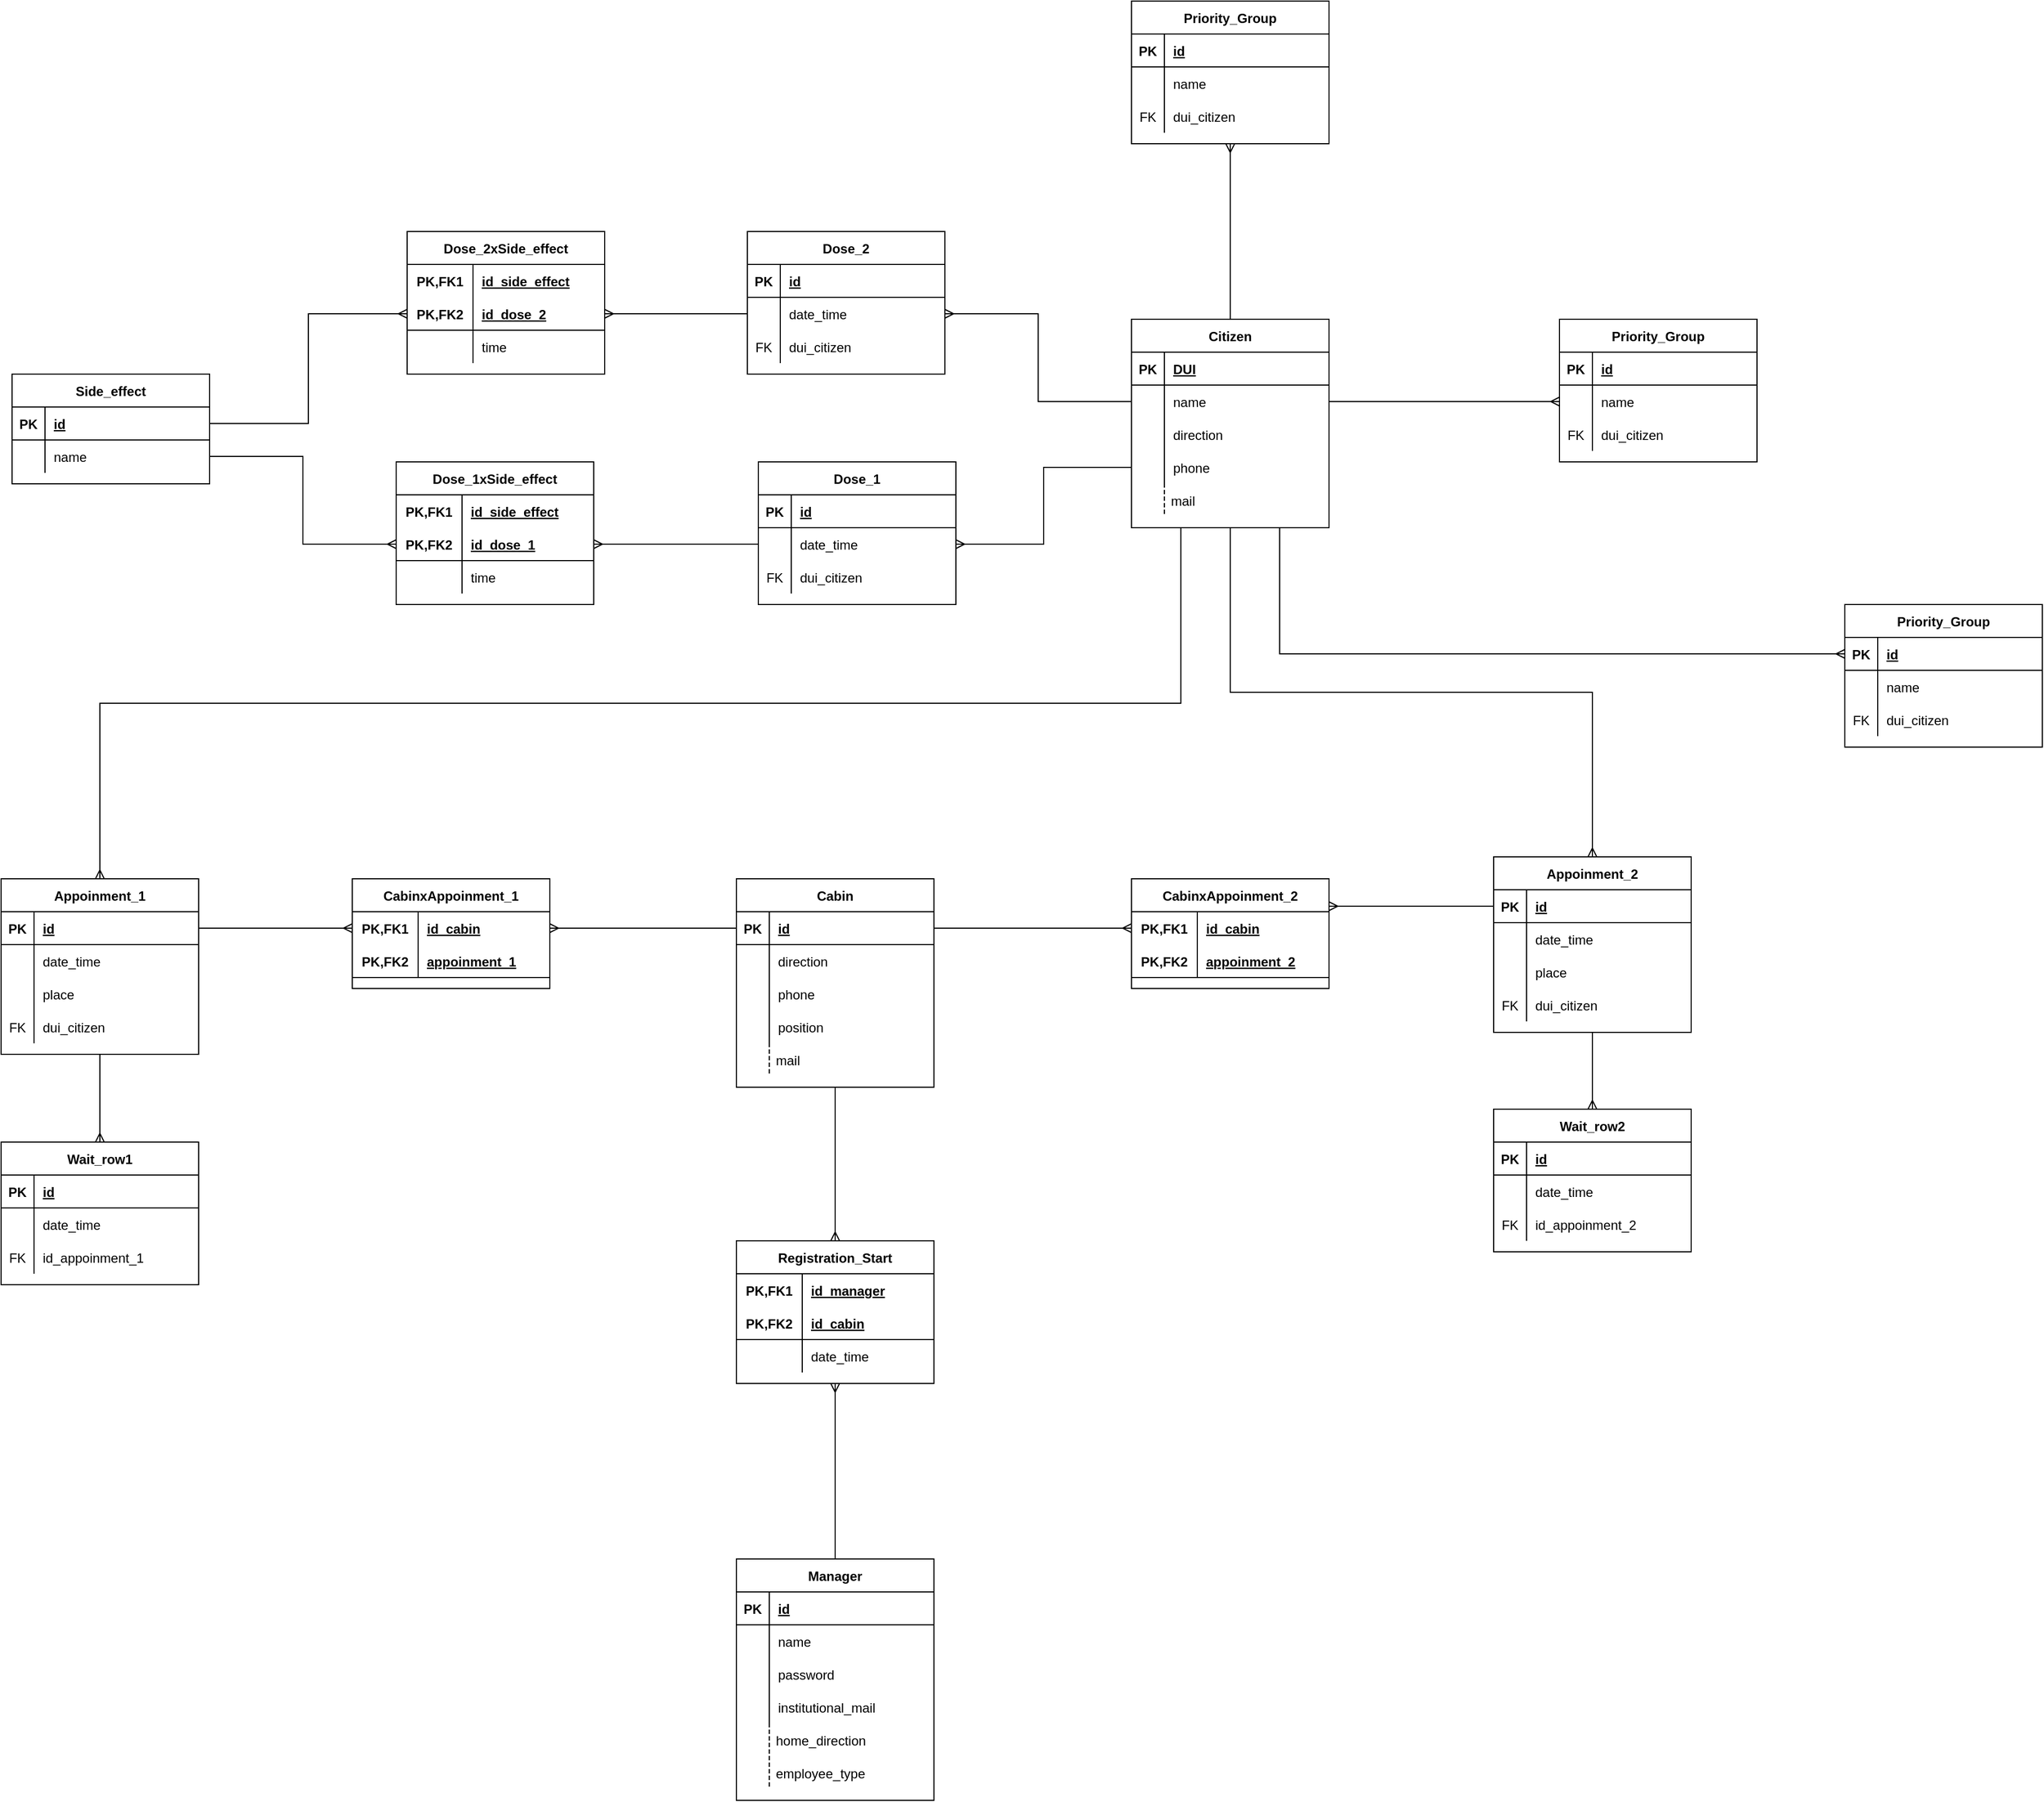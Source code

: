 <mxfile version="14.8.0" type="device"><diagram id="3pabJ1pRPnlIU_r6SZdf" name="Page-1"><mxGraphModel dx="2120" dy="1291" grid="1" gridSize="10" guides="1" tooltips="1" connect="1" arrows="1" fold="1" page="1" pageScale="1" pageWidth="827" pageHeight="1169" math="0" shadow="0"><root><mxCell id="0"/><mxCell id="1" parent="0"/><mxCell id="BIeWQVkrTKliWkTy2tS4-1" value="Manager" style="shape=table;startSize=30;container=1;collapsible=1;childLayout=tableLayout;fixedRows=1;rowLines=0;fontStyle=1;align=center;resizeLast=1;" vertex="1" parent="1"><mxGeometry x="1150" y="1640" width="180" height="220" as="geometry"><mxRectangle x="300" y="190" width="80" height="30" as="alternateBounds"/></mxGeometry></mxCell><mxCell id="BIeWQVkrTKliWkTy2tS4-2" value="" style="shape=partialRectangle;collapsible=0;dropTarget=0;pointerEvents=0;fillColor=none;top=0;left=0;bottom=1;right=0;points=[[0,0.5],[1,0.5]];portConstraint=eastwest;" vertex="1" parent="BIeWQVkrTKliWkTy2tS4-1"><mxGeometry y="30" width="180" height="30" as="geometry"/></mxCell><mxCell id="BIeWQVkrTKliWkTy2tS4-3" value="PK" style="shape=partialRectangle;connectable=0;fillColor=none;top=0;left=0;bottom=0;right=0;fontStyle=1;overflow=hidden;" vertex="1" parent="BIeWQVkrTKliWkTy2tS4-2"><mxGeometry width="30" height="30" as="geometry"/></mxCell><mxCell id="BIeWQVkrTKliWkTy2tS4-4" value="id" style="shape=partialRectangle;connectable=0;fillColor=none;top=0;left=0;bottom=0;right=0;align=left;spacingLeft=6;fontStyle=5;overflow=hidden;" vertex="1" parent="BIeWQVkrTKliWkTy2tS4-2"><mxGeometry x="30" width="150" height="30" as="geometry"/></mxCell><mxCell id="BIeWQVkrTKliWkTy2tS4-5" value="" style="shape=partialRectangle;collapsible=0;dropTarget=0;pointerEvents=0;fillColor=none;top=0;left=0;bottom=0;right=0;points=[[0,0.5],[1,0.5]];portConstraint=eastwest;" vertex="1" parent="BIeWQVkrTKliWkTy2tS4-1"><mxGeometry y="60" width="180" height="30" as="geometry"/></mxCell><mxCell id="BIeWQVkrTKliWkTy2tS4-6" value="" style="shape=partialRectangle;connectable=0;fillColor=none;top=0;left=0;bottom=0;right=0;editable=1;overflow=hidden;" vertex="1" parent="BIeWQVkrTKliWkTy2tS4-5"><mxGeometry width="30" height="30" as="geometry"/></mxCell><mxCell id="BIeWQVkrTKliWkTy2tS4-7" value="name" style="shape=partialRectangle;connectable=0;fillColor=none;top=0;left=0;bottom=0;right=0;align=left;spacingLeft=6;overflow=hidden;" vertex="1" parent="BIeWQVkrTKliWkTy2tS4-5"><mxGeometry x="30" width="150" height="30" as="geometry"/></mxCell><mxCell id="BIeWQVkrTKliWkTy2tS4-8" value="" style="shape=partialRectangle;collapsible=0;dropTarget=0;pointerEvents=0;fillColor=none;top=0;left=0;bottom=0;right=0;points=[[0,0.5],[1,0.5]];portConstraint=eastwest;" vertex="1" parent="BIeWQVkrTKliWkTy2tS4-1"><mxGeometry y="90" width="180" height="30" as="geometry"/></mxCell><mxCell id="BIeWQVkrTKliWkTy2tS4-9" value="" style="shape=partialRectangle;connectable=0;fillColor=none;top=0;left=0;bottom=0;right=0;editable=1;overflow=hidden;" vertex="1" parent="BIeWQVkrTKliWkTy2tS4-8"><mxGeometry width="30" height="30" as="geometry"/></mxCell><mxCell id="BIeWQVkrTKliWkTy2tS4-10" value="password" style="shape=partialRectangle;connectable=0;fillColor=none;top=0;left=0;bottom=0;right=0;align=left;spacingLeft=6;overflow=hidden;" vertex="1" parent="BIeWQVkrTKliWkTy2tS4-8"><mxGeometry x="30" width="150" height="30" as="geometry"/></mxCell><mxCell id="BIeWQVkrTKliWkTy2tS4-11" value="" style="shape=partialRectangle;collapsible=0;dropTarget=0;pointerEvents=0;fillColor=none;top=0;left=0;bottom=0;right=0;points=[[0,0.5],[1,0.5]];portConstraint=eastwest;" vertex="1" parent="BIeWQVkrTKliWkTy2tS4-1"><mxGeometry y="120" width="180" height="30" as="geometry"/></mxCell><mxCell id="BIeWQVkrTKliWkTy2tS4-12" value="" style="shape=partialRectangle;connectable=0;fillColor=none;top=0;left=0;bottom=0;right=0;editable=1;overflow=hidden;" vertex="1" parent="BIeWQVkrTKliWkTy2tS4-11"><mxGeometry width="30" height="30" as="geometry"/></mxCell><mxCell id="BIeWQVkrTKliWkTy2tS4-13" value="institutional_mail" style="shape=partialRectangle;connectable=0;fillColor=none;top=0;left=0;bottom=0;right=0;align=left;spacingLeft=6;overflow=hidden;" vertex="1" parent="BIeWQVkrTKliWkTy2tS4-11"><mxGeometry x="30" width="150" height="30" as="geometry"/></mxCell><mxCell id="BIeWQVkrTKliWkTy2tS4-14" value="home_direction" style="shape=partialRectangle;fillColor=none;align=left;verticalAlign=middle;strokeColor=none;spacingLeft=34;rotatable=0;points=[[0,0.5],[1,0.5]];portConstraint=eastwest;dropTarget=0;" vertex="1" parent="1"><mxGeometry x="1150" y="1790" width="180" height="30" as="geometry"/></mxCell><mxCell id="BIeWQVkrTKliWkTy2tS4-15" value="" style="shape=partialRectangle;top=0;left=0;bottom=0;fillColor=none;stokeWidth=1;dashed=1;align=left;verticalAlign=middle;spacingLeft=4;spacingRight=4;overflow=hidden;rotatable=0;points=[];portConstraint=eastwest;part=1;" vertex="1" connectable="0" parent="BIeWQVkrTKliWkTy2tS4-14"><mxGeometry width="30" height="30" as="geometry"/></mxCell><mxCell id="BIeWQVkrTKliWkTy2tS4-16" value="employee_type" style="shape=partialRectangle;fillColor=none;align=left;verticalAlign=middle;strokeColor=none;spacingLeft=34;rotatable=0;points=[[0,0.5],[1,0.5]];portConstraint=eastwest;dropTarget=0;" vertex="1" parent="1"><mxGeometry x="1150" y="1820" width="180" height="30" as="geometry"/></mxCell><mxCell id="BIeWQVkrTKliWkTy2tS4-17" value="" style="shape=partialRectangle;top=0;left=0;bottom=0;fillColor=none;stokeWidth=1;dashed=1;align=left;verticalAlign=middle;spacingLeft=4;spacingRight=4;overflow=hidden;rotatable=0;points=[];portConstraint=eastwest;part=1;" vertex="1" connectable="0" parent="BIeWQVkrTKliWkTy2tS4-16"><mxGeometry width="30" height="30" as="geometry"/></mxCell><mxCell id="BIeWQVkrTKliWkTy2tS4-18" style="edgeStyle=orthogonalEdgeStyle;rounded=0;orthogonalLoop=1;jettySize=auto;html=1;exitX=0.5;exitY=1;exitDx=0;exitDy=0;entryX=0.5;entryY=0;entryDx=0;entryDy=0;endArrow=none;endFill=0;startArrow=ERmany;startFill=0;" edge="1" parent="1" source="BIeWQVkrTKliWkTy2tS4-19" target="BIeWQVkrTKliWkTy2tS4-1"><mxGeometry relative="1" as="geometry"/></mxCell><mxCell id="BIeWQVkrTKliWkTy2tS4-19" value="Registration_Start" style="shape=table;startSize=30;container=1;collapsible=1;childLayout=tableLayout;fixedRows=1;rowLines=0;fontStyle=1;align=center;resizeLast=1;" vertex="1" parent="1"><mxGeometry x="1150" y="1350" width="180" height="130" as="geometry"/></mxCell><mxCell id="BIeWQVkrTKliWkTy2tS4-20" value="" style="shape=partialRectangle;collapsible=0;dropTarget=0;pointerEvents=0;fillColor=none;top=0;left=0;bottom=0;right=0;points=[[0,0.5],[1,0.5]];portConstraint=eastwest;" vertex="1" parent="BIeWQVkrTKliWkTy2tS4-19"><mxGeometry y="30" width="180" height="30" as="geometry"/></mxCell><mxCell id="BIeWQVkrTKliWkTy2tS4-21" value="PK,FK1" style="shape=partialRectangle;connectable=0;fillColor=none;top=0;left=0;bottom=0;right=0;fontStyle=1;overflow=hidden;" vertex="1" parent="BIeWQVkrTKliWkTy2tS4-20"><mxGeometry width="60" height="30" as="geometry"/></mxCell><mxCell id="BIeWQVkrTKliWkTy2tS4-22" value="id_manager" style="shape=partialRectangle;connectable=0;fillColor=none;top=0;left=0;bottom=0;right=0;align=left;spacingLeft=6;fontStyle=5;overflow=hidden;" vertex="1" parent="BIeWQVkrTKliWkTy2tS4-20"><mxGeometry x="60" width="120" height="30" as="geometry"/></mxCell><mxCell id="BIeWQVkrTKliWkTy2tS4-23" value="" style="shape=partialRectangle;collapsible=0;dropTarget=0;pointerEvents=0;fillColor=none;top=0;left=0;bottom=1;right=0;points=[[0,0.5],[1,0.5]];portConstraint=eastwest;" vertex="1" parent="BIeWQVkrTKliWkTy2tS4-19"><mxGeometry y="60" width="180" height="30" as="geometry"/></mxCell><mxCell id="BIeWQVkrTKliWkTy2tS4-24" value="PK,FK2" style="shape=partialRectangle;connectable=0;fillColor=none;top=0;left=0;bottom=0;right=0;fontStyle=1;overflow=hidden;" vertex="1" parent="BIeWQVkrTKliWkTy2tS4-23"><mxGeometry width="60" height="30" as="geometry"/></mxCell><mxCell id="BIeWQVkrTKliWkTy2tS4-25" value="id_cabin" style="shape=partialRectangle;connectable=0;fillColor=none;top=0;left=0;bottom=0;right=0;align=left;spacingLeft=6;fontStyle=5;overflow=hidden;" vertex="1" parent="BIeWQVkrTKliWkTy2tS4-23"><mxGeometry x="60" width="120" height="30" as="geometry"/></mxCell><mxCell id="BIeWQVkrTKliWkTy2tS4-26" value="" style="shape=partialRectangle;collapsible=0;dropTarget=0;pointerEvents=0;fillColor=none;top=0;left=0;bottom=0;right=0;points=[[0,0.5],[1,0.5]];portConstraint=eastwest;" vertex="1" parent="BIeWQVkrTKliWkTy2tS4-19"><mxGeometry y="90" width="180" height="30" as="geometry"/></mxCell><mxCell id="BIeWQVkrTKliWkTy2tS4-27" value="" style="shape=partialRectangle;connectable=0;fillColor=none;top=0;left=0;bottom=0;right=0;editable=1;overflow=hidden;" vertex="1" parent="BIeWQVkrTKliWkTy2tS4-26"><mxGeometry width="60" height="30" as="geometry"/></mxCell><mxCell id="BIeWQVkrTKliWkTy2tS4-28" value="date_time" style="shape=partialRectangle;connectable=0;fillColor=none;top=0;left=0;bottom=0;right=0;align=left;spacingLeft=6;overflow=hidden;" vertex="1" parent="BIeWQVkrTKliWkTy2tS4-26"><mxGeometry x="60" width="120" height="30" as="geometry"/></mxCell><mxCell id="BIeWQVkrTKliWkTy2tS4-29" style="edgeStyle=orthogonalEdgeStyle;rounded=0;orthogonalLoop=1;jettySize=auto;html=1;exitX=0.5;exitY=1;exitDx=0;exitDy=0;entryX=0.5;entryY=0;entryDx=0;entryDy=0;startArrow=none;startFill=0;endArrow=ERmany;endFill=0;" edge="1" parent="1" source="BIeWQVkrTKliWkTy2tS4-30" target="BIeWQVkrTKliWkTy2tS4-19"><mxGeometry relative="1" as="geometry"/></mxCell><mxCell id="BIeWQVkrTKliWkTy2tS4-30" value="Cabin" style="shape=table;startSize=30;container=1;collapsible=1;childLayout=tableLayout;fixedRows=1;rowLines=0;fontStyle=1;align=center;resizeLast=1;" vertex="1" parent="1"><mxGeometry x="1150" y="1020" width="180" height="190" as="geometry"><mxRectangle x="300" y="190" width="80" height="30" as="alternateBounds"/></mxGeometry></mxCell><mxCell id="BIeWQVkrTKliWkTy2tS4-31" value="" style="shape=partialRectangle;collapsible=0;dropTarget=0;pointerEvents=0;fillColor=none;top=0;left=0;bottom=1;right=0;points=[[0,0.5],[1,0.5]];portConstraint=eastwest;" vertex="1" parent="BIeWQVkrTKliWkTy2tS4-30"><mxGeometry y="30" width="180" height="30" as="geometry"/></mxCell><mxCell id="BIeWQVkrTKliWkTy2tS4-32" value="PK" style="shape=partialRectangle;connectable=0;fillColor=none;top=0;left=0;bottom=0;right=0;fontStyle=1;overflow=hidden;" vertex="1" parent="BIeWQVkrTKliWkTy2tS4-31"><mxGeometry width="30" height="30" as="geometry"/></mxCell><mxCell id="BIeWQVkrTKliWkTy2tS4-33" value="id" style="shape=partialRectangle;connectable=0;fillColor=none;top=0;left=0;bottom=0;right=0;align=left;spacingLeft=6;fontStyle=5;overflow=hidden;" vertex="1" parent="BIeWQVkrTKliWkTy2tS4-31"><mxGeometry x="30" width="150" height="30" as="geometry"/></mxCell><mxCell id="BIeWQVkrTKliWkTy2tS4-34" value="" style="shape=partialRectangle;collapsible=0;dropTarget=0;pointerEvents=0;fillColor=none;top=0;left=0;bottom=0;right=0;points=[[0,0.5],[1,0.5]];portConstraint=eastwest;" vertex="1" parent="BIeWQVkrTKliWkTy2tS4-30"><mxGeometry y="60" width="180" height="30" as="geometry"/></mxCell><mxCell id="BIeWQVkrTKliWkTy2tS4-35" value="" style="shape=partialRectangle;connectable=0;fillColor=none;top=0;left=0;bottom=0;right=0;editable=1;overflow=hidden;" vertex="1" parent="BIeWQVkrTKliWkTy2tS4-34"><mxGeometry width="30" height="30" as="geometry"/></mxCell><mxCell id="BIeWQVkrTKliWkTy2tS4-36" value="direction" style="shape=partialRectangle;connectable=0;fillColor=none;top=0;left=0;bottom=0;right=0;align=left;spacingLeft=6;overflow=hidden;" vertex="1" parent="BIeWQVkrTKliWkTy2tS4-34"><mxGeometry x="30" width="150" height="30" as="geometry"/></mxCell><mxCell id="BIeWQVkrTKliWkTy2tS4-37" value="" style="shape=partialRectangle;collapsible=0;dropTarget=0;pointerEvents=0;fillColor=none;top=0;left=0;bottom=0;right=0;points=[[0,0.5],[1,0.5]];portConstraint=eastwest;" vertex="1" parent="BIeWQVkrTKliWkTy2tS4-30"><mxGeometry y="90" width="180" height="30" as="geometry"/></mxCell><mxCell id="BIeWQVkrTKliWkTy2tS4-38" value="" style="shape=partialRectangle;connectable=0;fillColor=none;top=0;left=0;bottom=0;right=0;editable=1;overflow=hidden;" vertex="1" parent="BIeWQVkrTKliWkTy2tS4-37"><mxGeometry width="30" height="30" as="geometry"/></mxCell><mxCell id="BIeWQVkrTKliWkTy2tS4-39" value="phone" style="shape=partialRectangle;connectable=0;fillColor=none;top=0;left=0;bottom=0;right=0;align=left;spacingLeft=6;overflow=hidden;" vertex="1" parent="BIeWQVkrTKliWkTy2tS4-37"><mxGeometry x="30" width="150" height="30" as="geometry"/></mxCell><mxCell id="BIeWQVkrTKliWkTy2tS4-40" value="" style="shape=partialRectangle;collapsible=0;dropTarget=0;pointerEvents=0;fillColor=none;top=0;left=0;bottom=0;right=0;points=[[0,0.5],[1,0.5]];portConstraint=eastwest;" vertex="1" parent="BIeWQVkrTKliWkTy2tS4-30"><mxGeometry y="120" width="180" height="30" as="geometry"/></mxCell><mxCell id="BIeWQVkrTKliWkTy2tS4-41" value="" style="shape=partialRectangle;connectable=0;fillColor=none;top=0;left=0;bottom=0;right=0;editable=1;overflow=hidden;" vertex="1" parent="BIeWQVkrTKliWkTy2tS4-40"><mxGeometry width="30" height="30" as="geometry"/></mxCell><mxCell id="BIeWQVkrTKliWkTy2tS4-42" value="position" style="shape=partialRectangle;connectable=0;fillColor=none;top=0;left=0;bottom=0;right=0;align=left;spacingLeft=6;overflow=hidden;" vertex="1" parent="BIeWQVkrTKliWkTy2tS4-40"><mxGeometry x="30" width="150" height="30" as="geometry"/></mxCell><mxCell id="BIeWQVkrTKliWkTy2tS4-43" value="mail" style="shape=partialRectangle;fillColor=none;align=left;verticalAlign=middle;strokeColor=none;spacingLeft=34;rotatable=0;points=[[0,0.5],[1,0.5]];portConstraint=eastwest;dropTarget=0;" vertex="1" parent="1"><mxGeometry x="1150" y="1170" width="180" height="30" as="geometry"/></mxCell><mxCell id="BIeWQVkrTKliWkTy2tS4-44" value="" style="shape=partialRectangle;top=0;left=0;bottom=0;fillColor=none;stokeWidth=1;dashed=1;align=left;verticalAlign=middle;spacingLeft=4;spacingRight=4;overflow=hidden;rotatable=0;points=[];portConstraint=eastwest;part=1;" vertex="1" connectable="0" parent="BIeWQVkrTKliWkTy2tS4-43"><mxGeometry width="30" height="30" as="geometry"/></mxCell><mxCell id="BIeWQVkrTKliWkTy2tS4-45" value="CabinxAppoinment_1" style="shape=table;startSize=30;container=1;collapsible=1;childLayout=tableLayout;fixedRows=1;rowLines=0;fontStyle=1;align=center;resizeLast=1;" vertex="1" parent="1"><mxGeometry x="800" y="1020" width="180" height="100" as="geometry"/></mxCell><mxCell id="BIeWQVkrTKliWkTy2tS4-46" value="" style="shape=partialRectangle;collapsible=0;dropTarget=0;pointerEvents=0;fillColor=none;top=0;left=0;bottom=0;right=0;points=[[0,0.5],[1,0.5]];portConstraint=eastwest;" vertex="1" parent="BIeWQVkrTKliWkTy2tS4-45"><mxGeometry y="30" width="180" height="30" as="geometry"/></mxCell><mxCell id="BIeWQVkrTKliWkTy2tS4-47" value="PK,FK1" style="shape=partialRectangle;connectable=0;fillColor=none;top=0;left=0;bottom=0;right=0;fontStyle=1;overflow=hidden;" vertex="1" parent="BIeWQVkrTKliWkTy2tS4-46"><mxGeometry width="60" height="30" as="geometry"/></mxCell><mxCell id="BIeWQVkrTKliWkTy2tS4-48" value="id_cabin" style="shape=partialRectangle;connectable=0;fillColor=none;top=0;left=0;bottom=0;right=0;align=left;spacingLeft=6;fontStyle=5;overflow=hidden;" vertex="1" parent="BIeWQVkrTKliWkTy2tS4-46"><mxGeometry x="60" width="120" height="30" as="geometry"/></mxCell><mxCell id="BIeWQVkrTKliWkTy2tS4-49" value="" style="shape=partialRectangle;collapsible=0;dropTarget=0;pointerEvents=0;fillColor=none;top=0;left=0;bottom=1;right=0;points=[[0,0.5],[1,0.5]];portConstraint=eastwest;" vertex="1" parent="BIeWQVkrTKliWkTy2tS4-45"><mxGeometry y="60" width="180" height="30" as="geometry"/></mxCell><mxCell id="BIeWQVkrTKliWkTy2tS4-50" value="PK,FK2" style="shape=partialRectangle;connectable=0;fillColor=none;top=0;left=0;bottom=0;right=0;fontStyle=1;overflow=hidden;" vertex="1" parent="BIeWQVkrTKliWkTy2tS4-49"><mxGeometry width="60" height="30" as="geometry"/></mxCell><mxCell id="BIeWQVkrTKliWkTy2tS4-51" value="appoinment_1" style="shape=partialRectangle;connectable=0;fillColor=none;top=0;left=0;bottom=0;right=0;align=left;spacingLeft=6;fontStyle=5;overflow=hidden;" vertex="1" parent="BIeWQVkrTKliWkTy2tS4-49"><mxGeometry x="60" width="120" height="30" as="geometry"/></mxCell><mxCell id="BIeWQVkrTKliWkTy2tS4-52" style="edgeStyle=orthogonalEdgeStyle;rounded=0;orthogonalLoop=1;jettySize=auto;html=1;exitX=1;exitY=0.5;exitDx=0;exitDy=0;entryX=0;entryY=0.5;entryDx=0;entryDy=0;startArrow=ERmany;startFill=0;endArrow=none;endFill=0;" edge="1" parent="1" source="BIeWQVkrTKliWkTy2tS4-46" target="BIeWQVkrTKliWkTy2tS4-31"><mxGeometry relative="1" as="geometry"/></mxCell><mxCell id="BIeWQVkrTKliWkTy2tS4-53" style="edgeStyle=orthogonalEdgeStyle;rounded=0;orthogonalLoop=1;jettySize=auto;html=1;exitX=1;exitY=0.25;exitDx=0;exitDy=0;entryX=0;entryY=0.5;entryDx=0;entryDy=0;startArrow=ERmany;startFill=0;endArrow=none;endFill=0;" edge="1" parent="1" source="BIeWQVkrTKliWkTy2tS4-54" target="BIeWQVkrTKliWkTy2tS4-106"><mxGeometry relative="1" as="geometry"/></mxCell><mxCell id="BIeWQVkrTKliWkTy2tS4-54" value="CabinxAppoinment_2" style="shape=table;startSize=30;container=1;collapsible=1;childLayout=tableLayout;fixedRows=1;rowLines=0;fontStyle=1;align=center;resizeLast=1;" vertex="1" parent="1"><mxGeometry x="1510" y="1020" width="180" height="100" as="geometry"/></mxCell><mxCell id="BIeWQVkrTKliWkTy2tS4-55" value="" style="shape=partialRectangle;collapsible=0;dropTarget=0;pointerEvents=0;fillColor=none;top=0;left=0;bottom=0;right=0;points=[[0,0.5],[1,0.5]];portConstraint=eastwest;" vertex="1" parent="BIeWQVkrTKliWkTy2tS4-54"><mxGeometry y="30" width="180" height="30" as="geometry"/></mxCell><mxCell id="BIeWQVkrTKliWkTy2tS4-56" value="PK,FK1" style="shape=partialRectangle;connectable=0;fillColor=none;top=0;left=0;bottom=0;right=0;fontStyle=1;overflow=hidden;" vertex="1" parent="BIeWQVkrTKliWkTy2tS4-55"><mxGeometry width="60" height="30" as="geometry"/></mxCell><mxCell id="BIeWQVkrTKliWkTy2tS4-57" value="id_cabin" style="shape=partialRectangle;connectable=0;fillColor=none;top=0;left=0;bottom=0;right=0;align=left;spacingLeft=6;fontStyle=5;overflow=hidden;" vertex="1" parent="BIeWQVkrTKliWkTy2tS4-55"><mxGeometry x="60" width="120" height="30" as="geometry"/></mxCell><mxCell id="BIeWQVkrTKliWkTy2tS4-58" value="" style="shape=partialRectangle;collapsible=0;dropTarget=0;pointerEvents=0;fillColor=none;top=0;left=0;bottom=1;right=0;points=[[0,0.5],[1,0.5]];portConstraint=eastwest;" vertex="1" parent="BIeWQVkrTKliWkTy2tS4-54"><mxGeometry y="60" width="180" height="30" as="geometry"/></mxCell><mxCell id="BIeWQVkrTKliWkTy2tS4-59" value="PK,FK2" style="shape=partialRectangle;connectable=0;fillColor=none;top=0;left=0;bottom=0;right=0;fontStyle=1;overflow=hidden;" vertex="1" parent="BIeWQVkrTKliWkTy2tS4-58"><mxGeometry width="60" height="30" as="geometry"/></mxCell><mxCell id="BIeWQVkrTKliWkTy2tS4-60" value="appoinment_2" style="shape=partialRectangle;connectable=0;fillColor=none;top=0;left=0;bottom=0;right=0;align=left;spacingLeft=6;fontStyle=5;overflow=hidden;" vertex="1" parent="BIeWQVkrTKliWkTy2tS4-58"><mxGeometry x="60" width="120" height="30" as="geometry"/></mxCell><mxCell id="BIeWQVkrTKliWkTy2tS4-61" style="edgeStyle=orthogonalEdgeStyle;rounded=0;orthogonalLoop=1;jettySize=auto;html=1;exitX=1;exitY=0.5;exitDx=0;exitDy=0;entryX=0;entryY=0.5;entryDx=0;entryDy=0;startArrow=none;startFill=0;endArrow=ERmany;endFill=0;" edge="1" parent="1" source="BIeWQVkrTKliWkTy2tS4-31" target="BIeWQVkrTKliWkTy2tS4-55"><mxGeometry relative="1" as="geometry"/></mxCell><mxCell id="BIeWQVkrTKliWkTy2tS4-62" style="edgeStyle=orthogonalEdgeStyle;rounded=0;orthogonalLoop=1;jettySize=auto;html=1;exitX=0.5;exitY=0;exitDx=0;exitDy=0;entryX=0.25;entryY=1;entryDx=0;entryDy=0;startArrow=ERmany;startFill=0;endArrow=none;endFill=0;" edge="1" parent="1" source="BIeWQVkrTKliWkTy2tS4-64" target="BIeWQVkrTKliWkTy2tS4-87"><mxGeometry relative="1" as="geometry"/></mxCell><mxCell id="BIeWQVkrTKliWkTy2tS4-63" style="edgeStyle=orthogonalEdgeStyle;rounded=0;orthogonalLoop=1;jettySize=auto;html=1;exitX=0.5;exitY=1;exitDx=0;exitDy=0;entryX=0.5;entryY=0;entryDx=0;entryDy=0;startArrow=none;startFill=0;endArrow=ERmany;endFill=0;" edge="1" parent="1" source="BIeWQVkrTKliWkTy2tS4-64" target="BIeWQVkrTKliWkTy2tS4-77"><mxGeometry relative="1" as="geometry"/></mxCell><mxCell id="BIeWQVkrTKliWkTy2tS4-64" value="Appoinment_1" style="shape=table;startSize=30;container=1;collapsible=1;childLayout=tableLayout;fixedRows=1;rowLines=0;fontStyle=1;align=center;resizeLast=1;" vertex="1" parent="1"><mxGeometry x="480" y="1020" width="180" height="160" as="geometry"/></mxCell><mxCell id="BIeWQVkrTKliWkTy2tS4-65" value="" style="shape=partialRectangle;collapsible=0;dropTarget=0;pointerEvents=0;fillColor=none;top=0;left=0;bottom=1;right=0;points=[[0,0.5],[1,0.5]];portConstraint=eastwest;" vertex="1" parent="BIeWQVkrTKliWkTy2tS4-64"><mxGeometry y="30" width="180" height="30" as="geometry"/></mxCell><mxCell id="BIeWQVkrTKliWkTy2tS4-66" value="PK" style="shape=partialRectangle;connectable=0;fillColor=none;top=0;left=0;bottom=0;right=0;fontStyle=1;overflow=hidden;" vertex="1" parent="BIeWQVkrTKliWkTy2tS4-65"><mxGeometry width="30" height="30" as="geometry"/></mxCell><mxCell id="BIeWQVkrTKliWkTy2tS4-67" value="id" style="shape=partialRectangle;connectable=0;fillColor=none;top=0;left=0;bottom=0;right=0;align=left;spacingLeft=6;fontStyle=5;overflow=hidden;" vertex="1" parent="BIeWQVkrTKliWkTy2tS4-65"><mxGeometry x="30" width="150" height="30" as="geometry"/></mxCell><mxCell id="BIeWQVkrTKliWkTy2tS4-68" value="" style="shape=partialRectangle;collapsible=0;dropTarget=0;pointerEvents=0;fillColor=none;top=0;left=0;bottom=0;right=0;points=[[0,0.5],[1,0.5]];portConstraint=eastwest;" vertex="1" parent="BIeWQVkrTKliWkTy2tS4-64"><mxGeometry y="60" width="180" height="30" as="geometry"/></mxCell><mxCell id="BIeWQVkrTKliWkTy2tS4-69" value="" style="shape=partialRectangle;connectable=0;fillColor=none;top=0;left=0;bottom=0;right=0;editable=1;overflow=hidden;" vertex="1" parent="BIeWQVkrTKliWkTy2tS4-68"><mxGeometry width="30" height="30" as="geometry"/></mxCell><mxCell id="BIeWQVkrTKliWkTy2tS4-70" value="date_time" style="shape=partialRectangle;connectable=0;fillColor=none;top=0;left=0;bottom=0;right=0;align=left;spacingLeft=6;overflow=hidden;" vertex="1" parent="BIeWQVkrTKliWkTy2tS4-68"><mxGeometry x="30" width="150" height="30" as="geometry"/></mxCell><mxCell id="BIeWQVkrTKliWkTy2tS4-71" value="" style="shape=partialRectangle;collapsible=0;dropTarget=0;pointerEvents=0;fillColor=none;top=0;left=0;bottom=0;right=0;points=[[0,0.5],[1,0.5]];portConstraint=eastwest;" vertex="1" parent="BIeWQVkrTKliWkTy2tS4-64"><mxGeometry y="90" width="180" height="30" as="geometry"/></mxCell><mxCell id="BIeWQVkrTKliWkTy2tS4-72" value="" style="shape=partialRectangle;connectable=0;fillColor=none;top=0;left=0;bottom=0;right=0;editable=1;overflow=hidden;" vertex="1" parent="BIeWQVkrTKliWkTy2tS4-71"><mxGeometry width="30" height="30" as="geometry"/></mxCell><mxCell id="BIeWQVkrTKliWkTy2tS4-73" value="place" style="shape=partialRectangle;connectable=0;fillColor=none;top=0;left=0;bottom=0;right=0;align=left;spacingLeft=6;overflow=hidden;" vertex="1" parent="BIeWQVkrTKliWkTy2tS4-71"><mxGeometry x="30" width="150" height="30" as="geometry"/></mxCell><mxCell id="BIeWQVkrTKliWkTy2tS4-74" value="" style="shape=partialRectangle;collapsible=0;dropTarget=0;pointerEvents=0;fillColor=none;top=0;left=0;bottom=0;right=0;points=[[0,0.5],[1,0.5]];portConstraint=eastwest;" vertex="1" parent="BIeWQVkrTKliWkTy2tS4-64"><mxGeometry y="120" width="180" height="30" as="geometry"/></mxCell><mxCell id="BIeWQVkrTKliWkTy2tS4-75" value="FK" style="shape=partialRectangle;connectable=0;fillColor=none;top=0;left=0;bottom=0;right=0;editable=1;overflow=hidden;" vertex="1" parent="BIeWQVkrTKliWkTy2tS4-74"><mxGeometry width="30" height="30" as="geometry"/></mxCell><mxCell id="BIeWQVkrTKliWkTy2tS4-76" value="dui_citizen" style="shape=partialRectangle;connectable=0;fillColor=none;top=0;left=0;bottom=0;right=0;align=left;spacingLeft=6;overflow=hidden;" vertex="1" parent="BIeWQVkrTKliWkTy2tS4-74"><mxGeometry x="30" width="150" height="30" as="geometry"/></mxCell><mxCell id="BIeWQVkrTKliWkTy2tS4-77" value="Wait_row1" style="shape=table;startSize=30;container=1;collapsible=1;childLayout=tableLayout;fixedRows=1;rowLines=0;fontStyle=1;align=center;resizeLast=1;" vertex="1" parent="1"><mxGeometry x="480" y="1260" width="180" height="130" as="geometry"/></mxCell><mxCell id="BIeWQVkrTKliWkTy2tS4-78" value="" style="shape=partialRectangle;collapsible=0;dropTarget=0;pointerEvents=0;fillColor=none;top=0;left=0;bottom=1;right=0;points=[[0,0.5],[1,0.5]];portConstraint=eastwest;" vertex="1" parent="BIeWQVkrTKliWkTy2tS4-77"><mxGeometry y="30" width="180" height="30" as="geometry"/></mxCell><mxCell id="BIeWQVkrTKliWkTy2tS4-79" value="PK" style="shape=partialRectangle;connectable=0;fillColor=none;top=0;left=0;bottom=0;right=0;fontStyle=1;overflow=hidden;" vertex="1" parent="BIeWQVkrTKliWkTy2tS4-78"><mxGeometry width="30" height="30" as="geometry"/></mxCell><mxCell id="BIeWQVkrTKliWkTy2tS4-80" value="id" style="shape=partialRectangle;connectable=0;fillColor=none;top=0;left=0;bottom=0;right=0;align=left;spacingLeft=6;fontStyle=5;overflow=hidden;" vertex="1" parent="BIeWQVkrTKliWkTy2tS4-78"><mxGeometry x="30" width="150" height="30" as="geometry"/></mxCell><mxCell id="BIeWQVkrTKliWkTy2tS4-81" value="" style="shape=partialRectangle;collapsible=0;dropTarget=0;pointerEvents=0;fillColor=none;top=0;left=0;bottom=0;right=0;points=[[0,0.5],[1,0.5]];portConstraint=eastwest;" vertex="1" parent="BIeWQVkrTKliWkTy2tS4-77"><mxGeometry y="60" width="180" height="30" as="geometry"/></mxCell><mxCell id="BIeWQVkrTKliWkTy2tS4-82" value="" style="shape=partialRectangle;connectable=0;fillColor=none;top=0;left=0;bottom=0;right=0;editable=1;overflow=hidden;" vertex="1" parent="BIeWQVkrTKliWkTy2tS4-81"><mxGeometry width="30" height="30" as="geometry"/></mxCell><mxCell id="BIeWQVkrTKliWkTy2tS4-83" value="date_time" style="shape=partialRectangle;connectable=0;fillColor=none;top=0;left=0;bottom=0;right=0;align=left;spacingLeft=6;overflow=hidden;" vertex="1" parent="BIeWQVkrTKliWkTy2tS4-81"><mxGeometry x="30" width="150" height="30" as="geometry"/></mxCell><mxCell id="BIeWQVkrTKliWkTy2tS4-84" value="" style="shape=partialRectangle;collapsible=0;dropTarget=0;pointerEvents=0;fillColor=none;top=0;left=0;bottom=0;right=0;points=[[0,0.5],[1,0.5]];portConstraint=eastwest;" vertex="1" parent="BIeWQVkrTKliWkTy2tS4-77"><mxGeometry y="90" width="180" height="30" as="geometry"/></mxCell><mxCell id="BIeWQVkrTKliWkTy2tS4-85" value="FK" style="shape=partialRectangle;connectable=0;fillColor=none;top=0;left=0;bottom=0;right=0;editable=1;overflow=hidden;" vertex="1" parent="BIeWQVkrTKliWkTy2tS4-84"><mxGeometry width="30" height="30" as="geometry"/></mxCell><mxCell id="BIeWQVkrTKliWkTy2tS4-86" value="id_appoinment_1" style="shape=partialRectangle;connectable=0;fillColor=none;top=0;left=0;bottom=0;right=0;align=left;spacingLeft=6;overflow=hidden;" vertex="1" parent="BIeWQVkrTKliWkTy2tS4-84"><mxGeometry x="30" width="150" height="30" as="geometry"/></mxCell><mxCell id="BIeWQVkrTKliWkTy2tS4-87" value="Citizen" style="shape=table;startSize=30;container=1;collapsible=1;childLayout=tableLayout;fixedRows=1;rowLines=0;fontStyle=1;align=center;resizeLast=1;" vertex="1" parent="1"><mxGeometry x="1510" y="510" width="180" height="190" as="geometry"/></mxCell><mxCell id="BIeWQVkrTKliWkTy2tS4-88" value="" style="shape=partialRectangle;collapsible=0;dropTarget=0;pointerEvents=0;fillColor=none;top=0;left=0;bottom=1;right=0;points=[[0,0.5],[1,0.5]];portConstraint=eastwest;" vertex="1" parent="BIeWQVkrTKliWkTy2tS4-87"><mxGeometry y="30" width="180" height="30" as="geometry"/></mxCell><mxCell id="BIeWQVkrTKliWkTy2tS4-89" value="PK" style="shape=partialRectangle;connectable=0;fillColor=none;top=0;left=0;bottom=0;right=0;fontStyle=1;overflow=hidden;" vertex="1" parent="BIeWQVkrTKliWkTy2tS4-88"><mxGeometry width="30" height="30" as="geometry"/></mxCell><mxCell id="BIeWQVkrTKliWkTy2tS4-90" value="DUI" style="shape=partialRectangle;connectable=0;fillColor=none;top=0;left=0;bottom=0;right=0;align=left;spacingLeft=6;fontStyle=5;overflow=hidden;" vertex="1" parent="BIeWQVkrTKliWkTy2tS4-88"><mxGeometry x="30" width="150" height="30" as="geometry"/></mxCell><mxCell id="BIeWQVkrTKliWkTy2tS4-91" value="" style="shape=partialRectangle;collapsible=0;dropTarget=0;pointerEvents=0;fillColor=none;top=0;left=0;bottom=0;right=0;points=[[0,0.5],[1,0.5]];portConstraint=eastwest;" vertex="1" parent="BIeWQVkrTKliWkTy2tS4-87"><mxGeometry y="60" width="180" height="30" as="geometry"/></mxCell><mxCell id="BIeWQVkrTKliWkTy2tS4-92" value="" style="shape=partialRectangle;connectable=0;fillColor=none;top=0;left=0;bottom=0;right=0;editable=1;overflow=hidden;" vertex="1" parent="BIeWQVkrTKliWkTy2tS4-91"><mxGeometry width="30" height="30" as="geometry"/></mxCell><mxCell id="BIeWQVkrTKliWkTy2tS4-93" value="name" style="shape=partialRectangle;connectable=0;fillColor=none;top=0;left=0;bottom=0;right=0;align=left;spacingLeft=6;overflow=hidden;" vertex="1" parent="BIeWQVkrTKliWkTy2tS4-91"><mxGeometry x="30" width="150" height="30" as="geometry"/></mxCell><mxCell id="BIeWQVkrTKliWkTy2tS4-94" value="" style="shape=partialRectangle;collapsible=0;dropTarget=0;pointerEvents=0;fillColor=none;top=0;left=0;bottom=0;right=0;points=[[0,0.5],[1,0.5]];portConstraint=eastwest;" vertex="1" parent="BIeWQVkrTKliWkTy2tS4-87"><mxGeometry y="90" width="180" height="30" as="geometry"/></mxCell><mxCell id="BIeWQVkrTKliWkTy2tS4-95" value="" style="shape=partialRectangle;connectable=0;fillColor=none;top=0;left=0;bottom=0;right=0;editable=1;overflow=hidden;" vertex="1" parent="BIeWQVkrTKliWkTy2tS4-94"><mxGeometry width="30" height="30" as="geometry"/></mxCell><mxCell id="BIeWQVkrTKliWkTy2tS4-96" value="direction" style="shape=partialRectangle;connectable=0;fillColor=none;top=0;left=0;bottom=0;right=0;align=left;spacingLeft=6;overflow=hidden;" vertex="1" parent="BIeWQVkrTKliWkTy2tS4-94"><mxGeometry x="30" width="150" height="30" as="geometry"/></mxCell><mxCell id="BIeWQVkrTKliWkTy2tS4-97" value="" style="shape=partialRectangle;collapsible=0;dropTarget=0;pointerEvents=0;fillColor=none;top=0;left=0;bottom=0;right=0;points=[[0,0.5],[1,0.5]];portConstraint=eastwest;" vertex="1" parent="BIeWQVkrTKliWkTy2tS4-87"><mxGeometry y="120" width="180" height="30" as="geometry"/></mxCell><mxCell id="BIeWQVkrTKliWkTy2tS4-98" value="" style="shape=partialRectangle;connectable=0;fillColor=none;top=0;left=0;bottom=0;right=0;editable=1;overflow=hidden;" vertex="1" parent="BIeWQVkrTKliWkTy2tS4-97"><mxGeometry width="30" height="30" as="geometry"/></mxCell><mxCell id="BIeWQVkrTKliWkTy2tS4-99" value="phone" style="shape=partialRectangle;connectable=0;fillColor=none;top=0;left=0;bottom=0;right=0;align=left;spacingLeft=6;overflow=hidden;" vertex="1" parent="BIeWQVkrTKliWkTy2tS4-97"><mxGeometry x="30" width="150" height="30" as="geometry"/></mxCell><mxCell id="BIeWQVkrTKliWkTy2tS4-100" style="edgeStyle=orthogonalEdgeStyle;rounded=0;orthogonalLoop=1;jettySize=auto;html=1;exitX=1;exitY=0.5;exitDx=0;exitDy=0;entryX=0;entryY=0.5;entryDx=0;entryDy=0;startArrow=none;startFill=0;endArrow=ERmany;endFill=0;" edge="1" parent="1" source="BIeWQVkrTKliWkTy2tS4-65" target="BIeWQVkrTKliWkTy2tS4-46"><mxGeometry relative="1" as="geometry"/></mxCell><mxCell id="BIeWQVkrTKliWkTy2tS4-101" value="mail" style="shape=partialRectangle;fillColor=none;align=left;verticalAlign=middle;strokeColor=none;spacingLeft=34;rotatable=0;points=[[0,0.5],[1,0.5]];portConstraint=eastwest;dropTarget=0;" vertex="1" parent="1"><mxGeometry x="1510" y="660" width="180" height="30" as="geometry"/></mxCell><mxCell id="BIeWQVkrTKliWkTy2tS4-102" value="" style="shape=partialRectangle;top=0;left=0;bottom=0;fillColor=none;stokeWidth=1;dashed=1;align=left;verticalAlign=middle;spacingLeft=4;spacingRight=4;overflow=hidden;rotatable=0;points=[];portConstraint=eastwest;part=1;" vertex="1" connectable="0" parent="BIeWQVkrTKliWkTy2tS4-101"><mxGeometry width="30" height="30" as="geometry"/></mxCell><mxCell id="BIeWQVkrTKliWkTy2tS4-103" style="edgeStyle=orthogonalEdgeStyle;rounded=0;orthogonalLoop=1;jettySize=auto;html=1;exitX=0.5;exitY=1;exitDx=0;exitDy=0;entryX=0.5;entryY=0;entryDx=0;entryDy=0;startArrow=none;startFill=0;endArrow=ERmany;endFill=0;" edge="1" parent="1" source="BIeWQVkrTKliWkTy2tS4-105" target="BIeWQVkrTKliWkTy2tS4-118"><mxGeometry relative="1" as="geometry"/></mxCell><mxCell id="BIeWQVkrTKliWkTy2tS4-104" style="edgeStyle=orthogonalEdgeStyle;rounded=0;orthogonalLoop=1;jettySize=auto;html=1;exitX=0.5;exitY=0;exitDx=0;exitDy=0;entryX=0.5;entryY=1;entryDx=0;entryDy=0;startArrow=ERmany;startFill=0;endArrow=none;endFill=0;" edge="1" parent="1" source="BIeWQVkrTKliWkTy2tS4-105" target="BIeWQVkrTKliWkTy2tS4-87"><mxGeometry relative="1" as="geometry"/></mxCell><mxCell id="BIeWQVkrTKliWkTy2tS4-105" value="Appoinment_2" style="shape=table;startSize=30;container=1;collapsible=1;childLayout=tableLayout;fixedRows=1;rowLines=0;fontStyle=1;align=center;resizeLast=1;" vertex="1" parent="1"><mxGeometry x="1840" y="1000" width="180" height="160" as="geometry"/></mxCell><mxCell id="BIeWQVkrTKliWkTy2tS4-106" value="" style="shape=partialRectangle;collapsible=0;dropTarget=0;pointerEvents=0;fillColor=none;top=0;left=0;bottom=1;right=0;points=[[0,0.5],[1,0.5]];portConstraint=eastwest;" vertex="1" parent="BIeWQVkrTKliWkTy2tS4-105"><mxGeometry y="30" width="180" height="30" as="geometry"/></mxCell><mxCell id="BIeWQVkrTKliWkTy2tS4-107" value="PK" style="shape=partialRectangle;connectable=0;fillColor=none;top=0;left=0;bottom=0;right=0;fontStyle=1;overflow=hidden;" vertex="1" parent="BIeWQVkrTKliWkTy2tS4-106"><mxGeometry width="30" height="30" as="geometry"/></mxCell><mxCell id="BIeWQVkrTKliWkTy2tS4-108" value="id" style="shape=partialRectangle;connectable=0;fillColor=none;top=0;left=0;bottom=0;right=0;align=left;spacingLeft=6;fontStyle=5;overflow=hidden;" vertex="1" parent="BIeWQVkrTKliWkTy2tS4-106"><mxGeometry x="30" width="150" height="30" as="geometry"/></mxCell><mxCell id="BIeWQVkrTKliWkTy2tS4-109" value="" style="shape=partialRectangle;collapsible=0;dropTarget=0;pointerEvents=0;fillColor=none;top=0;left=0;bottom=0;right=0;points=[[0,0.5],[1,0.5]];portConstraint=eastwest;" vertex="1" parent="BIeWQVkrTKliWkTy2tS4-105"><mxGeometry y="60" width="180" height="30" as="geometry"/></mxCell><mxCell id="BIeWQVkrTKliWkTy2tS4-110" value="" style="shape=partialRectangle;connectable=0;fillColor=none;top=0;left=0;bottom=0;right=0;editable=1;overflow=hidden;" vertex="1" parent="BIeWQVkrTKliWkTy2tS4-109"><mxGeometry width="30" height="30" as="geometry"/></mxCell><mxCell id="BIeWQVkrTKliWkTy2tS4-111" value="date_time" style="shape=partialRectangle;connectable=0;fillColor=none;top=0;left=0;bottom=0;right=0;align=left;spacingLeft=6;overflow=hidden;" vertex="1" parent="BIeWQVkrTKliWkTy2tS4-109"><mxGeometry x="30" width="150" height="30" as="geometry"/></mxCell><mxCell id="BIeWQVkrTKliWkTy2tS4-112" value="" style="shape=partialRectangle;collapsible=0;dropTarget=0;pointerEvents=0;fillColor=none;top=0;left=0;bottom=0;right=0;points=[[0,0.5],[1,0.5]];portConstraint=eastwest;" vertex="1" parent="BIeWQVkrTKliWkTy2tS4-105"><mxGeometry y="90" width="180" height="30" as="geometry"/></mxCell><mxCell id="BIeWQVkrTKliWkTy2tS4-113" value="" style="shape=partialRectangle;connectable=0;fillColor=none;top=0;left=0;bottom=0;right=0;editable=1;overflow=hidden;" vertex="1" parent="BIeWQVkrTKliWkTy2tS4-112"><mxGeometry width="30" height="30" as="geometry"/></mxCell><mxCell id="BIeWQVkrTKliWkTy2tS4-114" value="place" style="shape=partialRectangle;connectable=0;fillColor=none;top=0;left=0;bottom=0;right=0;align=left;spacingLeft=6;overflow=hidden;" vertex="1" parent="BIeWQVkrTKliWkTy2tS4-112"><mxGeometry x="30" width="150" height="30" as="geometry"/></mxCell><mxCell id="BIeWQVkrTKliWkTy2tS4-115" value="" style="shape=partialRectangle;collapsible=0;dropTarget=0;pointerEvents=0;fillColor=none;top=0;left=0;bottom=0;right=0;points=[[0,0.5],[1,0.5]];portConstraint=eastwest;" vertex="1" parent="BIeWQVkrTKliWkTy2tS4-105"><mxGeometry y="120" width="180" height="30" as="geometry"/></mxCell><mxCell id="BIeWQVkrTKliWkTy2tS4-116" value="FK" style="shape=partialRectangle;connectable=0;fillColor=none;top=0;left=0;bottom=0;right=0;editable=1;overflow=hidden;" vertex="1" parent="BIeWQVkrTKliWkTy2tS4-115"><mxGeometry width="30" height="30" as="geometry"/></mxCell><mxCell id="BIeWQVkrTKliWkTy2tS4-117" value="dui_citizen" style="shape=partialRectangle;connectable=0;fillColor=none;top=0;left=0;bottom=0;right=0;align=left;spacingLeft=6;overflow=hidden;" vertex="1" parent="BIeWQVkrTKliWkTy2tS4-115"><mxGeometry x="30" width="150" height="30" as="geometry"/></mxCell><mxCell id="BIeWQVkrTKliWkTy2tS4-118" value="Wait_row2" style="shape=table;startSize=30;container=1;collapsible=1;childLayout=tableLayout;fixedRows=1;rowLines=0;fontStyle=1;align=center;resizeLast=1;" vertex="1" parent="1"><mxGeometry x="1840" y="1230" width="180" height="130" as="geometry"/></mxCell><mxCell id="BIeWQVkrTKliWkTy2tS4-119" value="" style="shape=partialRectangle;collapsible=0;dropTarget=0;pointerEvents=0;fillColor=none;top=0;left=0;bottom=1;right=0;points=[[0,0.5],[1,0.5]];portConstraint=eastwest;" vertex="1" parent="BIeWQVkrTKliWkTy2tS4-118"><mxGeometry y="30" width="180" height="30" as="geometry"/></mxCell><mxCell id="BIeWQVkrTKliWkTy2tS4-120" value="PK" style="shape=partialRectangle;connectable=0;fillColor=none;top=0;left=0;bottom=0;right=0;fontStyle=1;overflow=hidden;" vertex="1" parent="BIeWQVkrTKliWkTy2tS4-119"><mxGeometry width="30" height="30" as="geometry"/></mxCell><mxCell id="BIeWQVkrTKliWkTy2tS4-121" value="id" style="shape=partialRectangle;connectable=0;fillColor=none;top=0;left=0;bottom=0;right=0;align=left;spacingLeft=6;fontStyle=5;overflow=hidden;" vertex="1" parent="BIeWQVkrTKliWkTy2tS4-119"><mxGeometry x="30" width="150" height="30" as="geometry"/></mxCell><mxCell id="BIeWQVkrTKliWkTy2tS4-122" value="" style="shape=partialRectangle;collapsible=0;dropTarget=0;pointerEvents=0;fillColor=none;top=0;left=0;bottom=0;right=0;points=[[0,0.5],[1,0.5]];portConstraint=eastwest;" vertex="1" parent="BIeWQVkrTKliWkTy2tS4-118"><mxGeometry y="60" width="180" height="30" as="geometry"/></mxCell><mxCell id="BIeWQVkrTKliWkTy2tS4-123" value="" style="shape=partialRectangle;connectable=0;fillColor=none;top=0;left=0;bottom=0;right=0;editable=1;overflow=hidden;" vertex="1" parent="BIeWQVkrTKliWkTy2tS4-122"><mxGeometry width="30" height="30" as="geometry"/></mxCell><mxCell id="BIeWQVkrTKliWkTy2tS4-124" value="date_time" style="shape=partialRectangle;connectable=0;fillColor=none;top=0;left=0;bottom=0;right=0;align=left;spacingLeft=6;overflow=hidden;" vertex="1" parent="BIeWQVkrTKliWkTy2tS4-122"><mxGeometry x="30" width="150" height="30" as="geometry"/></mxCell><mxCell id="BIeWQVkrTKliWkTy2tS4-125" value="" style="shape=partialRectangle;collapsible=0;dropTarget=0;pointerEvents=0;fillColor=none;top=0;left=0;bottom=0;right=0;points=[[0,0.5],[1,0.5]];portConstraint=eastwest;" vertex="1" parent="BIeWQVkrTKliWkTy2tS4-118"><mxGeometry y="90" width="180" height="30" as="geometry"/></mxCell><mxCell id="BIeWQVkrTKliWkTy2tS4-126" value="FK" style="shape=partialRectangle;connectable=0;fillColor=none;top=0;left=0;bottom=0;right=0;editable=1;overflow=hidden;" vertex="1" parent="BIeWQVkrTKliWkTy2tS4-125"><mxGeometry width="30" height="30" as="geometry"/></mxCell><mxCell id="BIeWQVkrTKliWkTy2tS4-127" value="id_appoinment_2" style="shape=partialRectangle;connectable=0;fillColor=none;top=0;left=0;bottom=0;right=0;align=left;spacingLeft=6;overflow=hidden;" vertex="1" parent="BIeWQVkrTKliWkTy2tS4-125"><mxGeometry x="30" width="150" height="30" as="geometry"/></mxCell><mxCell id="BIeWQVkrTKliWkTy2tS4-128" value="Priority_Group" style="shape=table;startSize=30;container=1;collapsible=1;childLayout=tableLayout;fixedRows=1;rowLines=0;fontStyle=1;align=center;resizeLast=1;" vertex="1" parent="1"><mxGeometry x="2160" y="770" width="180" height="130" as="geometry"/></mxCell><mxCell id="BIeWQVkrTKliWkTy2tS4-129" value="" style="shape=partialRectangle;collapsible=0;dropTarget=0;pointerEvents=0;fillColor=none;top=0;left=0;bottom=1;right=0;points=[[0,0.5],[1,0.5]];portConstraint=eastwest;" vertex="1" parent="BIeWQVkrTKliWkTy2tS4-128"><mxGeometry y="30" width="180" height="30" as="geometry"/></mxCell><mxCell id="BIeWQVkrTKliWkTy2tS4-130" value="PK" style="shape=partialRectangle;connectable=0;fillColor=none;top=0;left=0;bottom=0;right=0;fontStyle=1;overflow=hidden;" vertex="1" parent="BIeWQVkrTKliWkTy2tS4-129"><mxGeometry width="30" height="30" as="geometry"/></mxCell><mxCell id="BIeWQVkrTKliWkTy2tS4-131" value="id" style="shape=partialRectangle;connectable=0;fillColor=none;top=0;left=0;bottom=0;right=0;align=left;spacingLeft=6;fontStyle=5;overflow=hidden;" vertex="1" parent="BIeWQVkrTKliWkTy2tS4-129"><mxGeometry x="30" width="150" height="30" as="geometry"/></mxCell><mxCell id="BIeWQVkrTKliWkTy2tS4-132" value="" style="shape=partialRectangle;collapsible=0;dropTarget=0;pointerEvents=0;fillColor=none;top=0;left=0;bottom=0;right=0;points=[[0,0.5],[1,0.5]];portConstraint=eastwest;" vertex="1" parent="BIeWQVkrTKliWkTy2tS4-128"><mxGeometry y="60" width="180" height="30" as="geometry"/></mxCell><mxCell id="BIeWQVkrTKliWkTy2tS4-133" value="" style="shape=partialRectangle;connectable=0;fillColor=none;top=0;left=0;bottom=0;right=0;editable=1;overflow=hidden;" vertex="1" parent="BIeWQVkrTKliWkTy2tS4-132"><mxGeometry width="30" height="30" as="geometry"/></mxCell><mxCell id="BIeWQVkrTKliWkTy2tS4-134" value="name" style="shape=partialRectangle;connectable=0;fillColor=none;top=0;left=0;bottom=0;right=0;align=left;spacingLeft=6;overflow=hidden;" vertex="1" parent="BIeWQVkrTKliWkTy2tS4-132"><mxGeometry x="30" width="150" height="30" as="geometry"/></mxCell><mxCell id="BIeWQVkrTKliWkTy2tS4-135" value="" style="shape=partialRectangle;collapsible=0;dropTarget=0;pointerEvents=0;fillColor=none;top=0;left=0;bottom=0;right=0;points=[[0,0.5],[1,0.5]];portConstraint=eastwest;" vertex="1" parent="BIeWQVkrTKliWkTy2tS4-128"><mxGeometry y="90" width="180" height="30" as="geometry"/></mxCell><mxCell id="BIeWQVkrTKliWkTy2tS4-136" value="FK" style="shape=partialRectangle;connectable=0;fillColor=none;top=0;left=0;bottom=0;right=0;editable=1;overflow=hidden;" vertex="1" parent="BIeWQVkrTKliWkTy2tS4-135"><mxGeometry width="30" height="30" as="geometry"/></mxCell><mxCell id="BIeWQVkrTKliWkTy2tS4-137" value="dui_citizen" style="shape=partialRectangle;connectable=0;fillColor=none;top=0;left=0;bottom=0;right=0;align=left;spacingLeft=6;overflow=hidden;" vertex="1" parent="BIeWQVkrTKliWkTy2tS4-135"><mxGeometry x="30" width="150" height="30" as="geometry"/></mxCell><mxCell id="BIeWQVkrTKliWkTy2tS4-138" style="edgeStyle=orthogonalEdgeStyle;rounded=0;orthogonalLoop=1;jettySize=auto;html=1;exitX=0;exitY=0.5;exitDx=0;exitDy=0;entryX=0.75;entryY=1;entryDx=0;entryDy=0;startArrow=ERmany;startFill=0;endArrow=none;endFill=0;" edge="1" parent="1" source="BIeWQVkrTKliWkTy2tS4-129" target="BIeWQVkrTKliWkTy2tS4-87"><mxGeometry relative="1" as="geometry"/></mxCell><mxCell id="BIeWQVkrTKliWkTy2tS4-139" value="Priority_Group" style="shape=table;startSize=30;container=1;collapsible=1;childLayout=tableLayout;fixedRows=1;rowLines=0;fontStyle=1;align=center;resizeLast=1;" vertex="1" parent="1"><mxGeometry x="1900" y="510" width="180" height="130" as="geometry"/></mxCell><mxCell id="BIeWQVkrTKliWkTy2tS4-140" value="" style="shape=partialRectangle;collapsible=0;dropTarget=0;pointerEvents=0;fillColor=none;top=0;left=0;bottom=1;right=0;points=[[0,0.5],[1,0.5]];portConstraint=eastwest;" vertex="1" parent="BIeWQVkrTKliWkTy2tS4-139"><mxGeometry y="30" width="180" height="30" as="geometry"/></mxCell><mxCell id="BIeWQVkrTKliWkTy2tS4-141" value="PK" style="shape=partialRectangle;connectable=0;fillColor=none;top=0;left=0;bottom=0;right=0;fontStyle=1;overflow=hidden;" vertex="1" parent="BIeWQVkrTKliWkTy2tS4-140"><mxGeometry width="30" height="30" as="geometry"/></mxCell><mxCell id="BIeWQVkrTKliWkTy2tS4-142" value="id" style="shape=partialRectangle;connectable=0;fillColor=none;top=0;left=0;bottom=0;right=0;align=left;spacingLeft=6;fontStyle=5;overflow=hidden;" vertex="1" parent="BIeWQVkrTKliWkTy2tS4-140"><mxGeometry x="30" width="150" height="30" as="geometry"/></mxCell><mxCell id="BIeWQVkrTKliWkTy2tS4-143" value="" style="shape=partialRectangle;collapsible=0;dropTarget=0;pointerEvents=0;fillColor=none;top=0;left=0;bottom=0;right=0;points=[[0,0.5],[1,0.5]];portConstraint=eastwest;" vertex="1" parent="BIeWQVkrTKliWkTy2tS4-139"><mxGeometry y="60" width="180" height="30" as="geometry"/></mxCell><mxCell id="BIeWQVkrTKliWkTy2tS4-144" value="" style="shape=partialRectangle;connectable=0;fillColor=none;top=0;left=0;bottom=0;right=0;editable=1;overflow=hidden;" vertex="1" parent="BIeWQVkrTKliWkTy2tS4-143"><mxGeometry width="30" height="30" as="geometry"/></mxCell><mxCell id="BIeWQVkrTKliWkTy2tS4-145" value="name" style="shape=partialRectangle;connectable=0;fillColor=none;top=0;left=0;bottom=0;right=0;align=left;spacingLeft=6;overflow=hidden;" vertex="1" parent="BIeWQVkrTKliWkTy2tS4-143"><mxGeometry x="30" width="150" height="30" as="geometry"/></mxCell><mxCell id="BIeWQVkrTKliWkTy2tS4-146" value="" style="shape=partialRectangle;collapsible=0;dropTarget=0;pointerEvents=0;fillColor=none;top=0;left=0;bottom=0;right=0;points=[[0,0.5],[1,0.5]];portConstraint=eastwest;" vertex="1" parent="BIeWQVkrTKliWkTy2tS4-139"><mxGeometry y="90" width="180" height="30" as="geometry"/></mxCell><mxCell id="BIeWQVkrTKliWkTy2tS4-147" value="FK" style="shape=partialRectangle;connectable=0;fillColor=none;top=0;left=0;bottom=0;right=0;editable=1;overflow=hidden;" vertex="1" parent="BIeWQVkrTKliWkTy2tS4-146"><mxGeometry width="30" height="30" as="geometry"/></mxCell><mxCell id="BIeWQVkrTKliWkTy2tS4-148" value="dui_citizen" style="shape=partialRectangle;connectable=0;fillColor=none;top=0;left=0;bottom=0;right=0;align=left;spacingLeft=6;overflow=hidden;" vertex="1" parent="BIeWQVkrTKliWkTy2tS4-146"><mxGeometry x="30" width="150" height="30" as="geometry"/></mxCell><mxCell id="BIeWQVkrTKliWkTy2tS4-149" style="edgeStyle=orthogonalEdgeStyle;rounded=0;orthogonalLoop=1;jettySize=auto;html=1;exitX=0.5;exitY=1;exitDx=0;exitDy=0;entryX=0.5;entryY=0;entryDx=0;entryDy=0;startArrow=ERmany;startFill=0;endArrow=none;endFill=0;" edge="1" parent="1" source="BIeWQVkrTKliWkTy2tS4-150" target="BIeWQVkrTKliWkTy2tS4-87"><mxGeometry relative="1" as="geometry"/></mxCell><mxCell id="BIeWQVkrTKliWkTy2tS4-150" value="Priority_Group" style="shape=table;startSize=30;container=1;collapsible=1;childLayout=tableLayout;fixedRows=1;rowLines=0;fontStyle=1;align=center;resizeLast=1;" vertex="1" parent="1"><mxGeometry x="1510" y="220" width="180" height="130" as="geometry"/></mxCell><mxCell id="BIeWQVkrTKliWkTy2tS4-151" value="" style="shape=partialRectangle;collapsible=0;dropTarget=0;pointerEvents=0;fillColor=none;top=0;left=0;bottom=1;right=0;points=[[0,0.5],[1,0.5]];portConstraint=eastwest;" vertex="1" parent="BIeWQVkrTKliWkTy2tS4-150"><mxGeometry y="30" width="180" height="30" as="geometry"/></mxCell><mxCell id="BIeWQVkrTKliWkTy2tS4-152" value="PK" style="shape=partialRectangle;connectable=0;fillColor=none;top=0;left=0;bottom=0;right=0;fontStyle=1;overflow=hidden;" vertex="1" parent="BIeWQVkrTKliWkTy2tS4-151"><mxGeometry width="30" height="30" as="geometry"/></mxCell><mxCell id="BIeWQVkrTKliWkTy2tS4-153" value="id" style="shape=partialRectangle;connectable=0;fillColor=none;top=0;left=0;bottom=0;right=0;align=left;spacingLeft=6;fontStyle=5;overflow=hidden;" vertex="1" parent="BIeWQVkrTKliWkTy2tS4-151"><mxGeometry x="30" width="150" height="30" as="geometry"/></mxCell><mxCell id="BIeWQVkrTKliWkTy2tS4-154" value="" style="shape=partialRectangle;collapsible=0;dropTarget=0;pointerEvents=0;fillColor=none;top=0;left=0;bottom=0;right=0;points=[[0,0.5],[1,0.5]];portConstraint=eastwest;" vertex="1" parent="BIeWQVkrTKliWkTy2tS4-150"><mxGeometry y="60" width="180" height="30" as="geometry"/></mxCell><mxCell id="BIeWQVkrTKliWkTy2tS4-155" value="" style="shape=partialRectangle;connectable=0;fillColor=none;top=0;left=0;bottom=0;right=0;editable=1;overflow=hidden;" vertex="1" parent="BIeWQVkrTKliWkTy2tS4-154"><mxGeometry width="30" height="30" as="geometry"/></mxCell><mxCell id="BIeWQVkrTKliWkTy2tS4-156" value="name" style="shape=partialRectangle;connectable=0;fillColor=none;top=0;left=0;bottom=0;right=0;align=left;spacingLeft=6;overflow=hidden;" vertex="1" parent="BIeWQVkrTKliWkTy2tS4-154"><mxGeometry x="30" width="150" height="30" as="geometry"/></mxCell><mxCell id="BIeWQVkrTKliWkTy2tS4-157" value="" style="shape=partialRectangle;collapsible=0;dropTarget=0;pointerEvents=0;fillColor=none;top=0;left=0;bottom=0;right=0;points=[[0,0.5],[1,0.5]];portConstraint=eastwest;" vertex="1" parent="BIeWQVkrTKliWkTy2tS4-150"><mxGeometry y="90" width="180" height="30" as="geometry"/></mxCell><mxCell id="BIeWQVkrTKliWkTy2tS4-158" value="FK" style="shape=partialRectangle;connectable=0;fillColor=none;top=0;left=0;bottom=0;right=0;editable=1;overflow=hidden;" vertex="1" parent="BIeWQVkrTKliWkTy2tS4-157"><mxGeometry width="30" height="30" as="geometry"/></mxCell><mxCell id="BIeWQVkrTKliWkTy2tS4-159" value="dui_citizen" style="shape=partialRectangle;connectable=0;fillColor=none;top=0;left=0;bottom=0;right=0;align=left;spacingLeft=6;overflow=hidden;" vertex="1" parent="BIeWQVkrTKliWkTy2tS4-157"><mxGeometry x="30" width="150" height="30" as="geometry"/></mxCell><mxCell id="BIeWQVkrTKliWkTy2tS4-160" style="edgeStyle=orthogonalEdgeStyle;rounded=0;orthogonalLoop=1;jettySize=auto;html=1;exitX=1;exitY=0.5;exitDx=0;exitDy=0;entryX=0;entryY=0.5;entryDx=0;entryDy=0;startArrow=none;startFill=0;endArrow=ERmany;endFill=0;" edge="1" parent="1" source="BIeWQVkrTKliWkTy2tS4-91" target="BIeWQVkrTKliWkTy2tS4-143"><mxGeometry relative="1" as="geometry"/></mxCell><mxCell id="BIeWQVkrTKliWkTy2tS4-161" value="Dose_2xSide_effect" style="shape=table;startSize=30;container=1;collapsible=1;childLayout=tableLayout;fixedRows=1;rowLines=0;fontStyle=1;align=center;resizeLast=1;" vertex="1" parent="1"><mxGeometry x="850" y="430" width="180" height="130" as="geometry"/></mxCell><mxCell id="BIeWQVkrTKliWkTy2tS4-162" value="" style="shape=partialRectangle;collapsible=0;dropTarget=0;pointerEvents=0;fillColor=none;top=0;left=0;bottom=0;right=0;points=[[0,0.5],[1,0.5]];portConstraint=eastwest;" vertex="1" parent="BIeWQVkrTKliWkTy2tS4-161"><mxGeometry y="30" width="180" height="30" as="geometry"/></mxCell><mxCell id="BIeWQVkrTKliWkTy2tS4-163" value="PK,FK1" style="shape=partialRectangle;connectable=0;fillColor=none;top=0;left=0;bottom=0;right=0;fontStyle=1;overflow=hidden;" vertex="1" parent="BIeWQVkrTKliWkTy2tS4-162"><mxGeometry width="60" height="30" as="geometry"/></mxCell><mxCell id="BIeWQVkrTKliWkTy2tS4-164" value="id_side_effect" style="shape=partialRectangle;connectable=0;fillColor=none;top=0;left=0;bottom=0;right=0;align=left;spacingLeft=6;fontStyle=5;overflow=hidden;" vertex="1" parent="BIeWQVkrTKliWkTy2tS4-162"><mxGeometry x="60" width="120" height="30" as="geometry"/></mxCell><mxCell id="BIeWQVkrTKliWkTy2tS4-165" value="" style="shape=partialRectangle;collapsible=0;dropTarget=0;pointerEvents=0;fillColor=none;top=0;left=0;bottom=1;right=0;points=[[0,0.5],[1,0.5]];portConstraint=eastwest;" vertex="1" parent="BIeWQVkrTKliWkTy2tS4-161"><mxGeometry y="60" width="180" height="30" as="geometry"/></mxCell><mxCell id="BIeWQVkrTKliWkTy2tS4-166" value="PK,FK2" style="shape=partialRectangle;connectable=0;fillColor=none;top=0;left=0;bottom=0;right=0;fontStyle=1;overflow=hidden;" vertex="1" parent="BIeWQVkrTKliWkTy2tS4-165"><mxGeometry width="60" height="30" as="geometry"/></mxCell><mxCell id="BIeWQVkrTKliWkTy2tS4-167" value="id_dose_2" style="shape=partialRectangle;connectable=0;fillColor=none;top=0;left=0;bottom=0;right=0;align=left;spacingLeft=6;fontStyle=5;overflow=hidden;" vertex="1" parent="BIeWQVkrTKliWkTy2tS4-165"><mxGeometry x="60" width="120" height="30" as="geometry"/></mxCell><mxCell id="BIeWQVkrTKliWkTy2tS4-168" value="" style="shape=partialRectangle;collapsible=0;dropTarget=0;pointerEvents=0;fillColor=none;top=0;left=0;bottom=0;right=0;points=[[0,0.5],[1,0.5]];portConstraint=eastwest;" vertex="1" parent="BIeWQVkrTKliWkTy2tS4-161"><mxGeometry y="90" width="180" height="30" as="geometry"/></mxCell><mxCell id="BIeWQVkrTKliWkTy2tS4-169" value="" style="shape=partialRectangle;connectable=0;fillColor=none;top=0;left=0;bottom=0;right=0;editable=1;overflow=hidden;" vertex="1" parent="BIeWQVkrTKliWkTy2tS4-168"><mxGeometry width="60" height="30" as="geometry"/></mxCell><mxCell id="BIeWQVkrTKliWkTy2tS4-170" value="time" style="shape=partialRectangle;connectable=0;fillColor=none;top=0;left=0;bottom=0;right=0;align=left;spacingLeft=6;overflow=hidden;" vertex="1" parent="BIeWQVkrTKliWkTy2tS4-168"><mxGeometry x="60" width="120" height="30" as="geometry"/></mxCell><mxCell id="BIeWQVkrTKliWkTy2tS4-171" value="Dose_2" style="shape=table;startSize=30;container=1;collapsible=1;childLayout=tableLayout;fixedRows=1;rowLines=0;fontStyle=1;align=center;resizeLast=1;" vertex="1" parent="1"><mxGeometry x="1160" y="430" width="180" height="130" as="geometry"/></mxCell><mxCell id="BIeWQVkrTKliWkTy2tS4-172" value="" style="shape=partialRectangle;collapsible=0;dropTarget=0;pointerEvents=0;fillColor=none;top=0;left=0;bottom=1;right=0;points=[[0,0.5],[1,0.5]];portConstraint=eastwest;" vertex="1" parent="BIeWQVkrTKliWkTy2tS4-171"><mxGeometry y="30" width="180" height="30" as="geometry"/></mxCell><mxCell id="BIeWQVkrTKliWkTy2tS4-173" value="PK" style="shape=partialRectangle;connectable=0;fillColor=none;top=0;left=0;bottom=0;right=0;fontStyle=1;overflow=hidden;" vertex="1" parent="BIeWQVkrTKliWkTy2tS4-172"><mxGeometry width="30" height="30" as="geometry"/></mxCell><mxCell id="BIeWQVkrTKliWkTy2tS4-174" value="id" style="shape=partialRectangle;connectable=0;fillColor=none;top=0;left=0;bottom=0;right=0;align=left;spacingLeft=6;fontStyle=5;overflow=hidden;" vertex="1" parent="BIeWQVkrTKliWkTy2tS4-172"><mxGeometry x="30" width="150" height="30" as="geometry"/></mxCell><mxCell id="BIeWQVkrTKliWkTy2tS4-175" value="" style="shape=partialRectangle;collapsible=0;dropTarget=0;pointerEvents=0;fillColor=none;top=0;left=0;bottom=0;right=0;points=[[0,0.5],[1,0.5]];portConstraint=eastwest;" vertex="1" parent="BIeWQVkrTKliWkTy2tS4-171"><mxGeometry y="60" width="180" height="30" as="geometry"/></mxCell><mxCell id="BIeWQVkrTKliWkTy2tS4-176" value="" style="shape=partialRectangle;connectable=0;fillColor=none;top=0;left=0;bottom=0;right=0;editable=1;overflow=hidden;" vertex="1" parent="BIeWQVkrTKliWkTy2tS4-175"><mxGeometry width="30" height="30" as="geometry"/></mxCell><mxCell id="BIeWQVkrTKliWkTy2tS4-177" value="date_time" style="shape=partialRectangle;connectable=0;fillColor=none;top=0;left=0;bottom=0;right=0;align=left;spacingLeft=6;overflow=hidden;" vertex="1" parent="BIeWQVkrTKliWkTy2tS4-175"><mxGeometry x="30" width="150" height="30" as="geometry"/></mxCell><mxCell id="BIeWQVkrTKliWkTy2tS4-178" value="" style="shape=partialRectangle;collapsible=0;dropTarget=0;pointerEvents=0;fillColor=none;top=0;left=0;bottom=0;right=0;points=[[0,0.5],[1,0.5]];portConstraint=eastwest;" vertex="1" parent="BIeWQVkrTKliWkTy2tS4-171"><mxGeometry y="90" width="180" height="30" as="geometry"/></mxCell><mxCell id="BIeWQVkrTKliWkTy2tS4-179" value="FK" style="shape=partialRectangle;connectable=0;fillColor=none;top=0;left=0;bottom=0;right=0;editable=1;overflow=hidden;" vertex="1" parent="BIeWQVkrTKliWkTy2tS4-178"><mxGeometry width="30" height="30" as="geometry"/></mxCell><mxCell id="BIeWQVkrTKliWkTy2tS4-180" value="dui_citizen" style="shape=partialRectangle;connectable=0;fillColor=none;top=0;left=0;bottom=0;right=0;align=left;spacingLeft=6;overflow=hidden;" vertex="1" parent="BIeWQVkrTKliWkTy2tS4-178"><mxGeometry x="30" width="150" height="30" as="geometry"/></mxCell><mxCell id="BIeWQVkrTKliWkTy2tS4-181" value="Dose_1" style="shape=table;startSize=30;container=1;collapsible=1;childLayout=tableLayout;fixedRows=1;rowLines=0;fontStyle=1;align=center;resizeLast=1;" vertex="1" parent="1"><mxGeometry x="1170" y="640" width="180" height="130" as="geometry"/></mxCell><mxCell id="BIeWQVkrTKliWkTy2tS4-182" value="" style="shape=partialRectangle;collapsible=0;dropTarget=0;pointerEvents=0;fillColor=none;top=0;left=0;bottom=1;right=0;points=[[0,0.5],[1,0.5]];portConstraint=eastwest;" vertex="1" parent="BIeWQVkrTKliWkTy2tS4-181"><mxGeometry y="30" width="180" height="30" as="geometry"/></mxCell><mxCell id="BIeWQVkrTKliWkTy2tS4-183" value="PK" style="shape=partialRectangle;connectable=0;fillColor=none;top=0;left=0;bottom=0;right=0;fontStyle=1;overflow=hidden;" vertex="1" parent="BIeWQVkrTKliWkTy2tS4-182"><mxGeometry width="30" height="30" as="geometry"/></mxCell><mxCell id="BIeWQVkrTKliWkTy2tS4-184" value="id" style="shape=partialRectangle;connectable=0;fillColor=none;top=0;left=0;bottom=0;right=0;align=left;spacingLeft=6;fontStyle=5;overflow=hidden;" vertex="1" parent="BIeWQVkrTKliWkTy2tS4-182"><mxGeometry x="30" width="150" height="30" as="geometry"/></mxCell><mxCell id="BIeWQVkrTKliWkTy2tS4-185" value="" style="shape=partialRectangle;collapsible=0;dropTarget=0;pointerEvents=0;fillColor=none;top=0;left=0;bottom=0;right=0;points=[[0,0.5],[1,0.5]];portConstraint=eastwest;" vertex="1" parent="BIeWQVkrTKliWkTy2tS4-181"><mxGeometry y="60" width="180" height="30" as="geometry"/></mxCell><mxCell id="BIeWQVkrTKliWkTy2tS4-186" value="" style="shape=partialRectangle;connectable=0;fillColor=none;top=0;left=0;bottom=0;right=0;editable=1;overflow=hidden;" vertex="1" parent="BIeWQVkrTKliWkTy2tS4-185"><mxGeometry width="30" height="30" as="geometry"/></mxCell><mxCell id="BIeWQVkrTKliWkTy2tS4-187" value="date_time" style="shape=partialRectangle;connectable=0;fillColor=none;top=0;left=0;bottom=0;right=0;align=left;spacingLeft=6;overflow=hidden;" vertex="1" parent="BIeWQVkrTKliWkTy2tS4-185"><mxGeometry x="30" width="150" height="30" as="geometry"/></mxCell><mxCell id="BIeWQVkrTKliWkTy2tS4-188" value="" style="shape=partialRectangle;collapsible=0;dropTarget=0;pointerEvents=0;fillColor=none;top=0;left=0;bottom=0;right=0;points=[[0,0.5],[1,0.5]];portConstraint=eastwest;" vertex="1" parent="BIeWQVkrTKliWkTy2tS4-181"><mxGeometry y="90" width="180" height="30" as="geometry"/></mxCell><mxCell id="BIeWQVkrTKliWkTy2tS4-189" value="FK" style="shape=partialRectangle;connectable=0;fillColor=none;top=0;left=0;bottom=0;right=0;editable=1;overflow=hidden;" vertex="1" parent="BIeWQVkrTKliWkTy2tS4-188"><mxGeometry width="30" height="30" as="geometry"/></mxCell><mxCell id="BIeWQVkrTKliWkTy2tS4-190" value="dui_citizen" style="shape=partialRectangle;connectable=0;fillColor=none;top=0;left=0;bottom=0;right=0;align=left;spacingLeft=6;overflow=hidden;" vertex="1" parent="BIeWQVkrTKliWkTy2tS4-188"><mxGeometry x="30" width="150" height="30" as="geometry"/></mxCell><mxCell id="BIeWQVkrTKliWkTy2tS4-191" style="edgeStyle=orthogonalEdgeStyle;rounded=0;orthogonalLoop=1;jettySize=auto;html=1;exitX=1;exitY=0.5;exitDx=0;exitDy=0;entryX=0;entryY=0.5;entryDx=0;entryDy=0;startArrow=ERmany;startFill=0;endArrow=none;endFill=0;" edge="1" parent="1" source="BIeWQVkrTKliWkTy2tS4-175" target="BIeWQVkrTKliWkTy2tS4-91"><mxGeometry relative="1" as="geometry"/></mxCell><mxCell id="BIeWQVkrTKliWkTy2tS4-192" style="edgeStyle=orthogonalEdgeStyle;rounded=0;orthogonalLoop=1;jettySize=auto;html=1;exitX=1;exitY=0.5;exitDx=0;exitDy=0;entryX=0;entryY=0.5;entryDx=0;entryDy=0;startArrow=ERmany;startFill=0;endArrow=none;endFill=0;" edge="1" parent="1" source="BIeWQVkrTKliWkTy2tS4-185" target="BIeWQVkrTKliWkTy2tS4-97"><mxGeometry relative="1" as="geometry"/></mxCell><mxCell id="BIeWQVkrTKliWkTy2tS4-193" value="Dose_1xSide_effect" style="shape=table;startSize=30;container=1;collapsible=1;childLayout=tableLayout;fixedRows=1;rowLines=0;fontStyle=1;align=center;resizeLast=1;" vertex="1" parent="1"><mxGeometry x="840" y="640" width="180" height="130" as="geometry"/></mxCell><mxCell id="BIeWQVkrTKliWkTy2tS4-194" value="" style="shape=partialRectangle;collapsible=0;dropTarget=0;pointerEvents=0;fillColor=none;top=0;left=0;bottom=0;right=0;points=[[0,0.5],[1,0.5]];portConstraint=eastwest;" vertex="1" parent="BIeWQVkrTKliWkTy2tS4-193"><mxGeometry y="30" width="180" height="30" as="geometry"/></mxCell><mxCell id="BIeWQVkrTKliWkTy2tS4-195" value="PK,FK1" style="shape=partialRectangle;connectable=0;fillColor=none;top=0;left=0;bottom=0;right=0;fontStyle=1;overflow=hidden;" vertex="1" parent="BIeWQVkrTKliWkTy2tS4-194"><mxGeometry width="60" height="30" as="geometry"/></mxCell><mxCell id="BIeWQVkrTKliWkTy2tS4-196" value="id_side_effect" style="shape=partialRectangle;connectable=0;fillColor=none;top=0;left=0;bottom=0;right=0;align=left;spacingLeft=6;fontStyle=5;overflow=hidden;" vertex="1" parent="BIeWQVkrTKliWkTy2tS4-194"><mxGeometry x="60" width="120" height="30" as="geometry"/></mxCell><mxCell id="BIeWQVkrTKliWkTy2tS4-197" value="" style="shape=partialRectangle;collapsible=0;dropTarget=0;pointerEvents=0;fillColor=none;top=0;left=0;bottom=1;right=0;points=[[0,0.5],[1,0.5]];portConstraint=eastwest;" vertex="1" parent="BIeWQVkrTKliWkTy2tS4-193"><mxGeometry y="60" width="180" height="30" as="geometry"/></mxCell><mxCell id="BIeWQVkrTKliWkTy2tS4-198" value="PK,FK2" style="shape=partialRectangle;connectable=0;fillColor=none;top=0;left=0;bottom=0;right=0;fontStyle=1;overflow=hidden;" vertex="1" parent="BIeWQVkrTKliWkTy2tS4-197"><mxGeometry width="60" height="30" as="geometry"/></mxCell><mxCell id="BIeWQVkrTKliWkTy2tS4-199" value="id_dose_1" style="shape=partialRectangle;connectable=0;fillColor=none;top=0;left=0;bottom=0;right=0;align=left;spacingLeft=6;fontStyle=5;overflow=hidden;" vertex="1" parent="BIeWQVkrTKliWkTy2tS4-197"><mxGeometry x="60" width="120" height="30" as="geometry"/></mxCell><mxCell id="BIeWQVkrTKliWkTy2tS4-200" value="" style="shape=partialRectangle;collapsible=0;dropTarget=0;pointerEvents=0;fillColor=none;top=0;left=0;bottom=0;right=0;points=[[0,0.5],[1,0.5]];portConstraint=eastwest;" vertex="1" parent="BIeWQVkrTKliWkTy2tS4-193"><mxGeometry y="90" width="180" height="30" as="geometry"/></mxCell><mxCell id="BIeWQVkrTKliWkTy2tS4-201" value="" style="shape=partialRectangle;connectable=0;fillColor=none;top=0;left=0;bottom=0;right=0;editable=1;overflow=hidden;" vertex="1" parent="BIeWQVkrTKliWkTy2tS4-200"><mxGeometry width="60" height="30" as="geometry"/></mxCell><mxCell id="BIeWQVkrTKliWkTy2tS4-202" value="time" style="shape=partialRectangle;connectable=0;fillColor=none;top=0;left=0;bottom=0;right=0;align=left;spacingLeft=6;overflow=hidden;" vertex="1" parent="BIeWQVkrTKliWkTy2tS4-200"><mxGeometry x="60" width="120" height="30" as="geometry"/></mxCell><mxCell id="BIeWQVkrTKliWkTy2tS4-203" value="Side_effect" style="shape=table;startSize=30;container=1;collapsible=1;childLayout=tableLayout;fixedRows=1;rowLines=0;fontStyle=1;align=center;resizeLast=1;" vertex="1" parent="1"><mxGeometry x="490" y="560" width="180" height="100" as="geometry"/></mxCell><mxCell id="BIeWQVkrTKliWkTy2tS4-204" value="" style="shape=partialRectangle;collapsible=0;dropTarget=0;pointerEvents=0;fillColor=none;top=0;left=0;bottom=1;right=0;points=[[0,0.5],[1,0.5]];portConstraint=eastwest;" vertex="1" parent="BIeWQVkrTKliWkTy2tS4-203"><mxGeometry y="30" width="180" height="30" as="geometry"/></mxCell><mxCell id="BIeWQVkrTKliWkTy2tS4-205" value="PK" style="shape=partialRectangle;connectable=0;fillColor=none;top=0;left=0;bottom=0;right=0;fontStyle=1;overflow=hidden;" vertex="1" parent="BIeWQVkrTKliWkTy2tS4-204"><mxGeometry width="30" height="30" as="geometry"/></mxCell><mxCell id="BIeWQVkrTKliWkTy2tS4-206" value="id" style="shape=partialRectangle;connectable=0;fillColor=none;top=0;left=0;bottom=0;right=0;align=left;spacingLeft=6;fontStyle=5;overflow=hidden;" vertex="1" parent="BIeWQVkrTKliWkTy2tS4-204"><mxGeometry x="30" width="150" height="30" as="geometry"/></mxCell><mxCell id="BIeWQVkrTKliWkTy2tS4-207" value="" style="shape=partialRectangle;collapsible=0;dropTarget=0;pointerEvents=0;fillColor=none;top=0;left=0;bottom=0;right=0;points=[[0,0.5],[1,0.5]];portConstraint=eastwest;" vertex="1" parent="BIeWQVkrTKliWkTy2tS4-203"><mxGeometry y="60" width="180" height="30" as="geometry"/></mxCell><mxCell id="BIeWQVkrTKliWkTy2tS4-208" value="" style="shape=partialRectangle;connectable=0;fillColor=none;top=0;left=0;bottom=0;right=0;editable=1;overflow=hidden;" vertex="1" parent="BIeWQVkrTKliWkTy2tS4-207"><mxGeometry width="30" height="30" as="geometry"/></mxCell><mxCell id="BIeWQVkrTKliWkTy2tS4-209" value="name" style="shape=partialRectangle;connectable=0;fillColor=none;top=0;left=0;bottom=0;right=0;align=left;spacingLeft=6;overflow=hidden;" vertex="1" parent="BIeWQVkrTKliWkTy2tS4-207"><mxGeometry x="30" width="150" height="30" as="geometry"/></mxCell><mxCell id="BIeWQVkrTKliWkTy2tS4-210" style="edgeStyle=orthogonalEdgeStyle;rounded=0;orthogonalLoop=1;jettySize=auto;html=1;exitX=1;exitY=0.5;exitDx=0;exitDy=0;entryX=0;entryY=0.5;entryDx=0;entryDy=0;startArrow=none;startFill=0;endArrow=ERmany;endFill=0;" edge="1" parent="1" source="BIeWQVkrTKliWkTy2tS4-204" target="BIeWQVkrTKliWkTy2tS4-165"><mxGeometry relative="1" as="geometry"/></mxCell><mxCell id="BIeWQVkrTKliWkTy2tS4-211" style="edgeStyle=orthogonalEdgeStyle;rounded=0;orthogonalLoop=1;jettySize=auto;html=1;exitX=1;exitY=0.5;exitDx=0;exitDy=0;entryX=0;entryY=0.5;entryDx=0;entryDy=0;startArrow=none;startFill=0;endArrow=ERmany;endFill=0;" edge="1" parent="1" source="BIeWQVkrTKliWkTy2tS4-207" target="BIeWQVkrTKliWkTy2tS4-197"><mxGeometry relative="1" as="geometry"><mxPoint x="700" y="635" as="sourcePoint"/></mxGeometry></mxCell><mxCell id="BIeWQVkrTKliWkTy2tS4-212" style="edgeStyle=orthogonalEdgeStyle;rounded=0;orthogonalLoop=1;jettySize=auto;html=1;exitX=1;exitY=0.5;exitDx=0;exitDy=0;entryX=0;entryY=0.5;entryDx=0;entryDy=0;startArrow=ERmany;startFill=0;endArrow=none;endFill=0;" edge="1" parent="1" source="BIeWQVkrTKliWkTy2tS4-165" target="BIeWQVkrTKliWkTy2tS4-175"><mxGeometry relative="1" as="geometry"/></mxCell><mxCell id="BIeWQVkrTKliWkTy2tS4-213" style="edgeStyle=orthogonalEdgeStyle;rounded=0;orthogonalLoop=1;jettySize=auto;html=1;exitX=1;exitY=0.5;exitDx=0;exitDy=0;entryX=0;entryY=0.5;entryDx=0;entryDy=0;startArrow=ERmany;startFill=0;endArrow=none;endFill=0;" edge="1" parent="1" source="BIeWQVkrTKliWkTy2tS4-197" target="BIeWQVkrTKliWkTy2tS4-185"><mxGeometry relative="1" as="geometry"/></mxCell></root></mxGraphModel></diagram></mxfile>